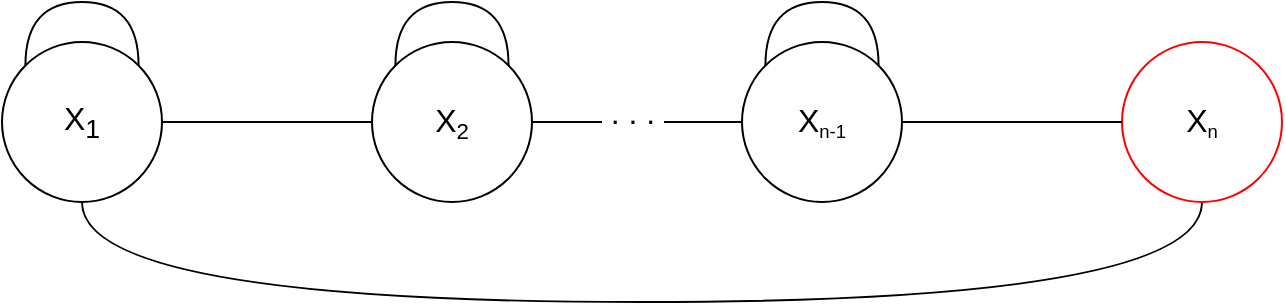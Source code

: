 <mxfile version="15.4.0" type="device"><diagram id="mq0cfKo6MdQ0GVx1mTP9" name="Page-1"><mxGraphModel dx="749" dy="426" grid="1" gridSize="10" guides="1" tooltips="1" connect="1" arrows="1" fold="1" page="1" pageScale="1" pageWidth="850" pageHeight="1100" math="0" shadow="0"><root><mxCell id="0"/><mxCell id="1" parent="0"/><mxCell id="ytg2tCZwzaIpisYA4fKI-4" style="edgeStyle=orthogonalEdgeStyle;rounded=0;orthogonalLoop=1;jettySize=auto;html=1;exitX=1;exitY=0.5;exitDx=0;exitDy=0;entryX=0;entryY=0.5;entryDx=0;entryDy=0;endArrow=none;endFill=0;" parent="1" source="ytg2tCZwzaIpisYA4fKI-1" target="ytg2tCZwzaIpisYA4fKI-2" edge="1"><mxGeometry relative="1" as="geometry"/></mxCell><mxCell id="ytg2tCZwzaIpisYA4fKI-1" value="&lt;font style=&quot;font-size: 16px&quot;&gt;X&lt;sub&gt;1&lt;/sub&gt;&lt;/font&gt;" style="ellipse;whiteSpace=wrap;html=1;aspect=fixed;" parent="1" vertex="1"><mxGeometry x="200" y="250" width="80" height="80" as="geometry"/></mxCell><mxCell id="ytg2tCZwzaIpisYA4fKI-5" style="edgeStyle=orthogonalEdgeStyle;rounded=0;orthogonalLoop=1;jettySize=auto;html=1;exitX=1;exitY=0.5;exitDx=0;exitDy=0;entryX=0;entryY=0.5;entryDx=0;entryDy=0;endArrow=none;endFill=0;" parent="1" source="ytg2tCZwzaIpisYA4fKI-2" target="ytg2tCZwzaIpisYA4fKI-3" edge="1"><mxGeometry relative="1" as="geometry"/></mxCell><mxCell id="ytg2tCZwzaIpisYA4fKI-6" value="&lt;font style=&quot;font-size: 16px&quot;&gt;&amp;nbsp;. . .&amp;nbsp;&lt;/font&gt;" style="edgeLabel;html=1;align=center;verticalAlign=middle;resizable=0;points=[];" parent="ytg2tCZwzaIpisYA4fKI-5" vertex="1" connectable="0"><mxGeometry x="-0.281" y="1" relative="1" as="geometry"><mxPoint x="12" y="-4" as="offset"/></mxGeometry></mxCell><mxCell id="ytg2tCZwzaIpisYA4fKI-2" value="&lt;font style=&quot;font-size: 16px&quot;&gt;X&lt;/font&gt;&lt;font style=&quot;font-size: 13.333px&quot;&gt;&lt;sub&gt;2&lt;/sub&gt;&lt;/font&gt;" style="ellipse;whiteSpace=wrap;html=1;aspect=fixed;" parent="1" vertex="1"><mxGeometry x="385" y="250" width="80" height="80" as="geometry"/></mxCell><mxCell id="ytg2tCZwzaIpisYA4fKI-10" style="edgeStyle=orthogonalEdgeStyle;curved=1;orthogonalLoop=1;jettySize=auto;html=1;exitX=0.5;exitY=1;exitDx=0;exitDy=0;entryX=0.5;entryY=1;entryDx=0;entryDy=0;endArrow=none;endFill=0;" parent="1" source="FVLz7xMGFj7weO9mH2X8-1" target="ytg2tCZwzaIpisYA4fKI-1" edge="1"><mxGeometry relative="1" as="geometry"><Array as="points"><mxPoint x="800" y="380"/><mxPoint x="240" y="380"/></Array></mxGeometry></mxCell><mxCell id="ytg2tCZwzaIpisYA4fKI-3" value="&lt;font style=&quot;font-size: 16px&quot;&gt;X&lt;/font&gt;&lt;font style=&quot;font-size: 11.111px&quot;&gt;&lt;sub&gt;n-1&lt;/sub&gt;&lt;/font&gt;" style="ellipse;whiteSpace=wrap;html=1;aspect=fixed;" parent="1" vertex="1"><mxGeometry x="570" y="250" width="80" height="80" as="geometry"/></mxCell><mxCell id="ytg2tCZwzaIpisYA4fKI-7" style="edgeStyle=orthogonalEdgeStyle;orthogonalLoop=1;jettySize=auto;html=1;exitX=0;exitY=0;exitDx=0;exitDy=0;entryX=1;entryY=0;entryDx=0;entryDy=0;endArrow=none;endFill=0;curved=1;" parent="1" source="ytg2tCZwzaIpisYA4fKI-1" target="ytg2tCZwzaIpisYA4fKI-1" edge="1"><mxGeometry relative="1" as="geometry"><Array as="points"><mxPoint x="211" y="230"/><mxPoint x="269" y="230"/></Array></mxGeometry></mxCell><mxCell id="ytg2tCZwzaIpisYA4fKI-8" style="edgeStyle=orthogonalEdgeStyle;curved=1;orthogonalLoop=1;jettySize=auto;html=1;exitX=0;exitY=0;exitDx=0;exitDy=0;entryX=1;entryY=0;entryDx=0;entryDy=0;endArrow=none;endFill=0;" parent="1" source="ytg2tCZwzaIpisYA4fKI-2" target="ytg2tCZwzaIpisYA4fKI-2" edge="1"><mxGeometry relative="1" as="geometry"><Array as="points"><mxPoint x="397" y="230"/><mxPoint x="453" y="230"/></Array></mxGeometry></mxCell><mxCell id="ytg2tCZwzaIpisYA4fKI-9" style="edgeStyle=orthogonalEdgeStyle;curved=1;orthogonalLoop=1;jettySize=auto;html=1;exitX=0;exitY=0;exitDx=0;exitDy=0;entryX=1;entryY=0;entryDx=0;entryDy=0;endArrow=none;endFill=0;" parent="1" source="ytg2tCZwzaIpisYA4fKI-3" target="ytg2tCZwzaIpisYA4fKI-3" edge="1"><mxGeometry relative="1" as="geometry"><Array as="points"><mxPoint x="581" y="230"/><mxPoint x="639" y="230"/></Array></mxGeometry></mxCell><mxCell id="FVLz7xMGFj7weO9mH2X8-1" value="&lt;font style=&quot;font-size: 16px&quot;&gt;X&lt;/font&gt;&lt;font style=&quot;font-size: 11.111px&quot;&gt;&lt;sub&gt;n&lt;/sub&gt;&lt;/font&gt;" style="ellipse;whiteSpace=wrap;html=1;aspect=fixed;strokeColor=#FF0000;" vertex="1" parent="1"><mxGeometry x="760" y="250" width="80" height="80" as="geometry"/></mxCell><mxCell id="FVLz7xMGFj7weO9mH2X8-2" style="edgeStyle=orthogonalEdgeStyle;rounded=0;orthogonalLoop=1;jettySize=auto;html=1;entryX=0;entryY=0.5;entryDx=0;entryDy=0;endArrow=none;endFill=0;exitX=1;exitY=0.5;exitDx=0;exitDy=0;" edge="1" parent="1" source="ytg2tCZwzaIpisYA4fKI-3" target="FVLz7xMGFj7weO9mH2X8-1"><mxGeometry relative="1" as="geometry"><mxPoint x="660" y="290" as="sourcePoint"/><mxPoint x="755" y="289.76" as="targetPoint"/></mxGeometry></mxCell></root></mxGraphModel></diagram></mxfile>